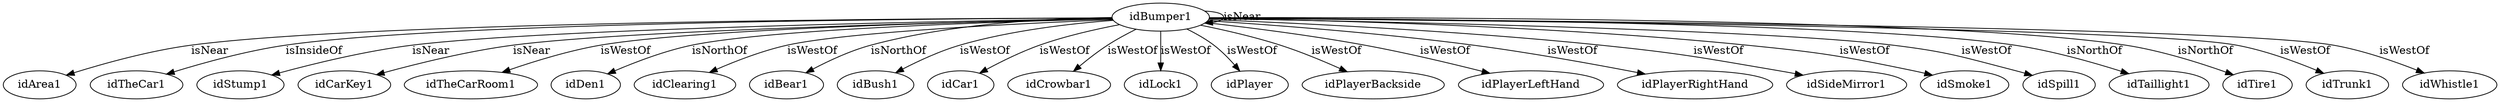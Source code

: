 digraph  {
idBumper1 [node_type=entity_node];
idArea1 [node_type=entity_node];
idTheCar1 [node_type=entity_node];
idStump1 [node_type=entity_node];
idCarKey1 [node_type=entity_node];
idTheCarRoom1 [node_type=entity_node];
idDen1 [node_type=entity_node];
idClearing1 [node_type=entity_node];
idBear1 [node_type=entity_node];
idBush1 [node_type=entity_node];
idCar1 [node_type=entity_node];
idCrowbar1 [node_type=entity_node];
idLock1 [node_type=entity_node];
idPlayer [node_type=entity_node];
idPlayerBackside [node_type=entity_node];
idPlayerLeftHand [node_type=entity_node];
idPlayerRightHand [node_type=entity_node];
idSideMirror1 [node_type=entity_node];
idSmoke1 [node_type=entity_node];
idSpill1 [node_type=entity_node];
idTaillight1 [node_type=entity_node];
idTire1 [node_type=entity_node];
idTrunk1 [node_type=entity_node];
idWhistle1 [node_type=entity_node];
idBumper1 -> idArea1  [edge_type=relationship, label=isNear];
idBumper1 -> idTheCar1  [edge_type=relationship, label=isInsideOf];
idBumper1 -> idStump1  [edge_type=relationship, label=isNear];
idBumper1 -> idBumper1  [edge_type=relationship, label=isNear];
idBumper1 -> idCarKey1  [edge_type=relationship, label=isNear];
idBumper1 -> idTheCarRoom1  [edge_type=relationship, label=isWestOf];
idBumper1 -> idDen1  [edge_type=relationship, label=isNorthOf];
idBumper1 -> idClearing1  [edge_type=relationship, label=isWestOf];
idBumper1 -> idBear1  [edge_type=relationship, label=isNorthOf];
idBumper1 -> idBush1  [edge_type=relationship, label=isWestOf];
idBumper1 -> idCar1  [edge_type=relationship, label=isWestOf];
idBumper1 -> idCrowbar1  [edge_type=relationship, label=isWestOf];
idBumper1 -> idLock1  [edge_type=relationship, label=isWestOf];
idBumper1 -> idPlayer  [edge_type=relationship, label=isWestOf];
idBumper1 -> idPlayerBackside  [edge_type=relationship, label=isWestOf];
idBumper1 -> idPlayerLeftHand  [edge_type=relationship, label=isWestOf];
idBumper1 -> idPlayerRightHand  [edge_type=relationship, label=isWestOf];
idBumper1 -> idSideMirror1  [edge_type=relationship, label=isWestOf];
idBumper1 -> idSmoke1  [edge_type=relationship, label=isWestOf];
idBumper1 -> idSpill1  [edge_type=relationship, label=isWestOf];
idBumper1 -> idTaillight1  [edge_type=relationship, label=isNorthOf];
idBumper1 -> idTire1  [edge_type=relationship, label=isNorthOf];
idBumper1 -> idTrunk1  [edge_type=relationship, label=isWestOf];
idBumper1 -> idWhistle1  [edge_type=relationship, label=isWestOf];
}
